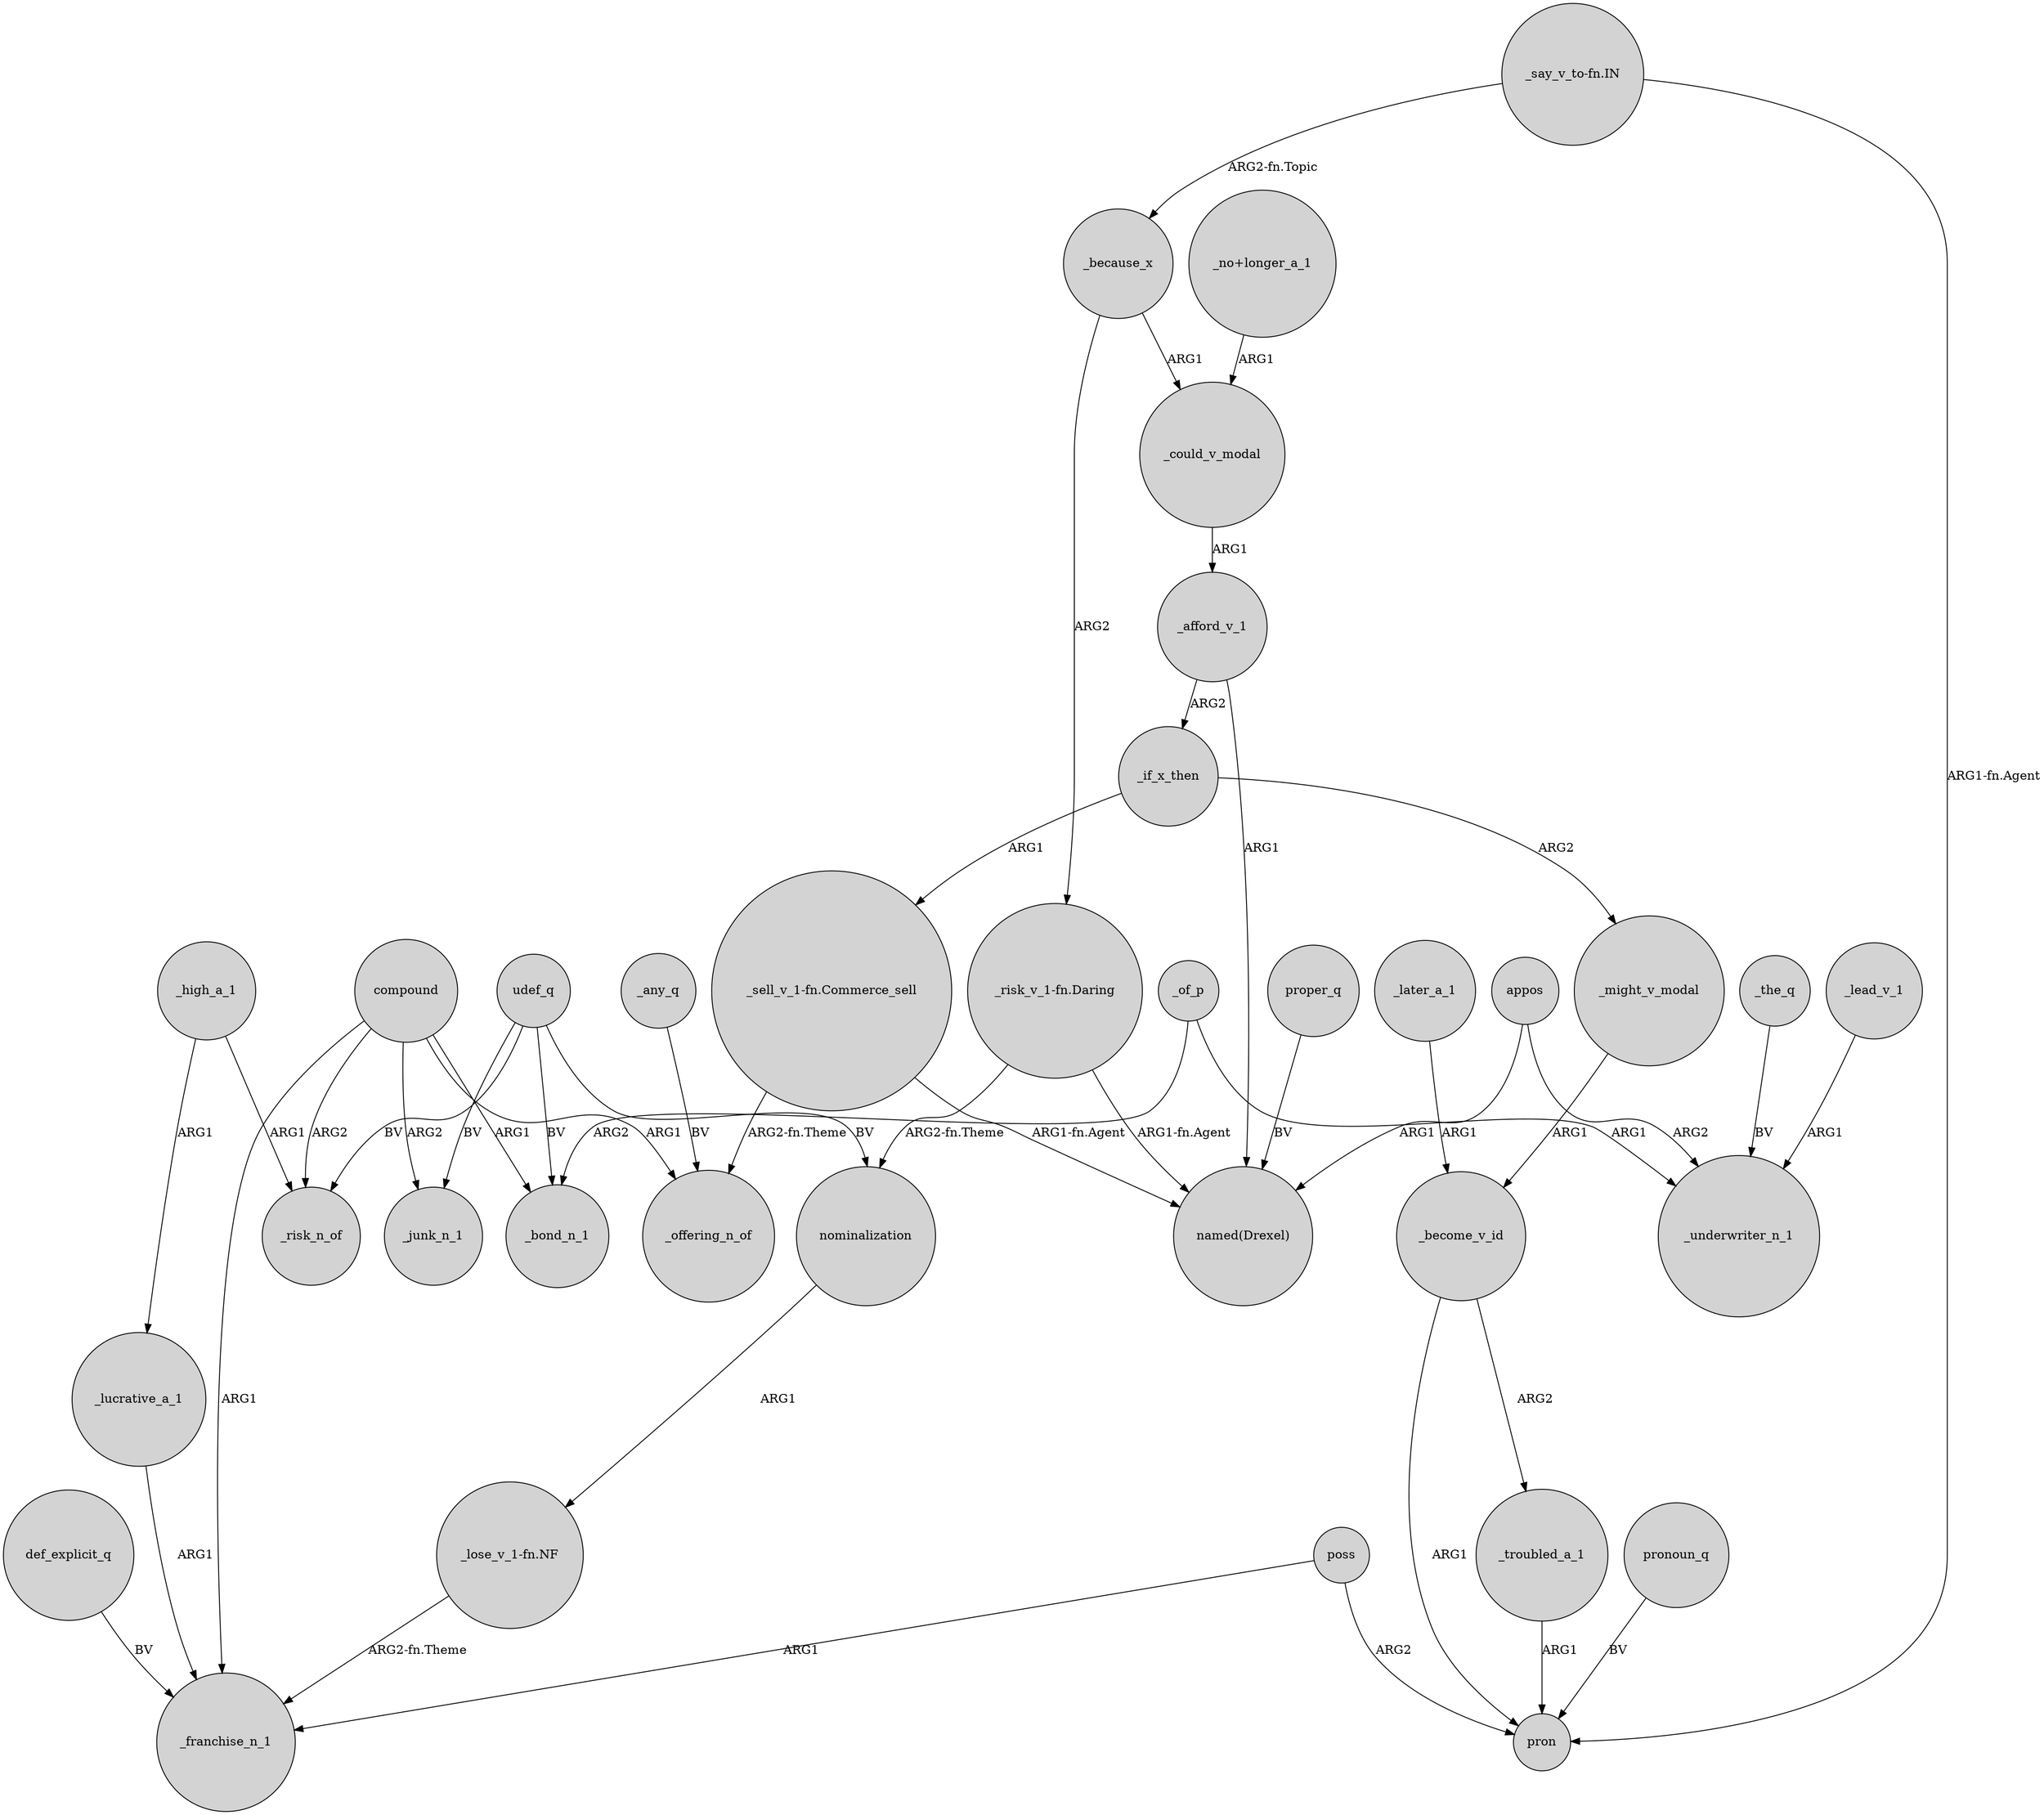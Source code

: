 digraph {
	node [shape=circle style=filled]
	udef_q -> _risk_n_of [label=BV]
	_high_a_1 -> _risk_n_of [label=ARG1]
	poss -> pron [label=ARG2]
	_afford_v_1 -> "named(Drexel)" [label=ARG1]
	def_explicit_q -> _franchise_n_1 [label=BV]
	_because_x -> _could_v_modal [label=ARG1]
	proper_q -> "named(Drexel)" [label=BV]
	"_sell_v_1-fn.Commerce_sell" -> _offering_n_of [label="ARG2-fn.Theme"]
	compound -> _bond_n_1 [label=ARG1]
	_become_v_id -> pron [label=ARG1]
	"_no+longer_a_1" -> _could_v_modal [label=ARG1]
	compound -> _risk_n_of [label=ARG2]
	_the_q -> _underwriter_n_1 [label=BV]
	"_sell_v_1-fn.Commerce_sell" -> "named(Drexel)" [label="ARG1-fn.Agent"]
	_any_q -> _offering_n_of [label=BV]
	_of_p -> _bond_n_1 [label=ARG2]
	compound -> _franchise_n_1 [label=ARG1]
	compound -> _junk_n_1 [label=ARG2]
	nominalization -> "_lose_v_1-fn.NF" [label=ARG1]
	_afford_v_1 -> _if_x_then [label=ARG2]
	"_say_v_to-fn.IN" -> _because_x [label="ARG2-fn.Topic"]
	udef_q -> _junk_n_1 [label=BV]
	_because_x -> "_risk_v_1-fn.Daring" [label=ARG2]
	pronoun_q -> pron [label=BV]
	udef_q -> _bond_n_1 [label=BV]
	_of_p -> _underwriter_n_1 [label=ARG1]
	_lucrative_a_1 -> _franchise_n_1 [label=ARG1]
	_if_x_then -> "_sell_v_1-fn.Commerce_sell" [label=ARG1]
	_might_v_modal -> _become_v_id [label=ARG1]
	_later_a_1 -> _become_v_id [label=ARG1]
	_become_v_id -> _troubled_a_1 [label=ARG2]
	udef_q -> nominalization [label=BV]
	appos -> _underwriter_n_1 [label=ARG2]
	_could_v_modal -> _afford_v_1 [label=ARG1]
	"_say_v_to-fn.IN" -> pron [label="ARG1-fn.Agent"]
	_if_x_then -> _might_v_modal [label=ARG2]
	_troubled_a_1 -> pron [label=ARG1]
	"_risk_v_1-fn.Daring" -> "named(Drexel)" [label="ARG1-fn.Agent"]
	"_risk_v_1-fn.Daring" -> nominalization [label="ARG2-fn.Theme"]
	appos -> "named(Drexel)" [label=ARG1]
	_lead_v_1 -> _underwriter_n_1 [label=ARG1]
	poss -> _franchise_n_1 [label=ARG1]
	compound -> _offering_n_of [label=ARG1]
	"_lose_v_1-fn.NF" -> _franchise_n_1 [label="ARG2-fn.Theme"]
	_high_a_1 -> _lucrative_a_1 [label=ARG1]
}

